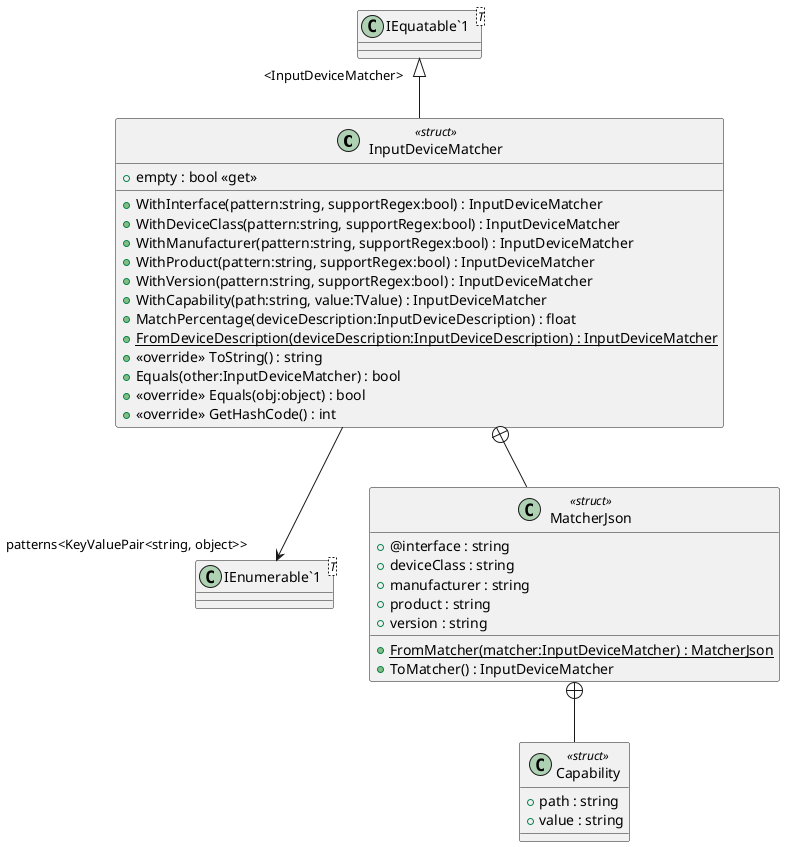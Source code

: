 @startuml
class InputDeviceMatcher <<struct>> {
    + empty : bool <<get>>
    + WithInterface(pattern:string, supportRegex:bool) : InputDeviceMatcher
    + WithDeviceClass(pattern:string, supportRegex:bool) : InputDeviceMatcher
    + WithManufacturer(pattern:string, supportRegex:bool) : InputDeviceMatcher
    + WithProduct(pattern:string, supportRegex:bool) : InputDeviceMatcher
    + WithVersion(pattern:string, supportRegex:bool) : InputDeviceMatcher
    + WithCapability(path:string, value:TValue) : InputDeviceMatcher
    + MatchPercentage(deviceDescription:InputDeviceDescription) : float
    + {static} FromDeviceDescription(deviceDescription:InputDeviceDescription) : InputDeviceMatcher
    + <<override>> ToString() : string
    + Equals(other:InputDeviceMatcher) : bool
    + <<override>> Equals(obj:object) : bool
    + <<override>> GetHashCode() : int
}
class "IEquatable`1"<T> {
}
class "IEnumerable`1"<T> {
}
class MatcherJson <<struct>> {
    + @interface : string
    + deviceClass : string
    + manufacturer : string
    + product : string
    + version : string
    + {static} FromMatcher(matcher:InputDeviceMatcher) : MatcherJson
    + ToMatcher() : InputDeviceMatcher
}
class Capability <<struct>> {
    + path : string
    + value : string
}
"IEquatable`1" "<InputDeviceMatcher>" <|-- InputDeviceMatcher
InputDeviceMatcher --> "patterns<KeyValuePair<string, object>>" "IEnumerable`1"
InputDeviceMatcher +-- MatcherJson
MatcherJson +-- Capability
@enduml
